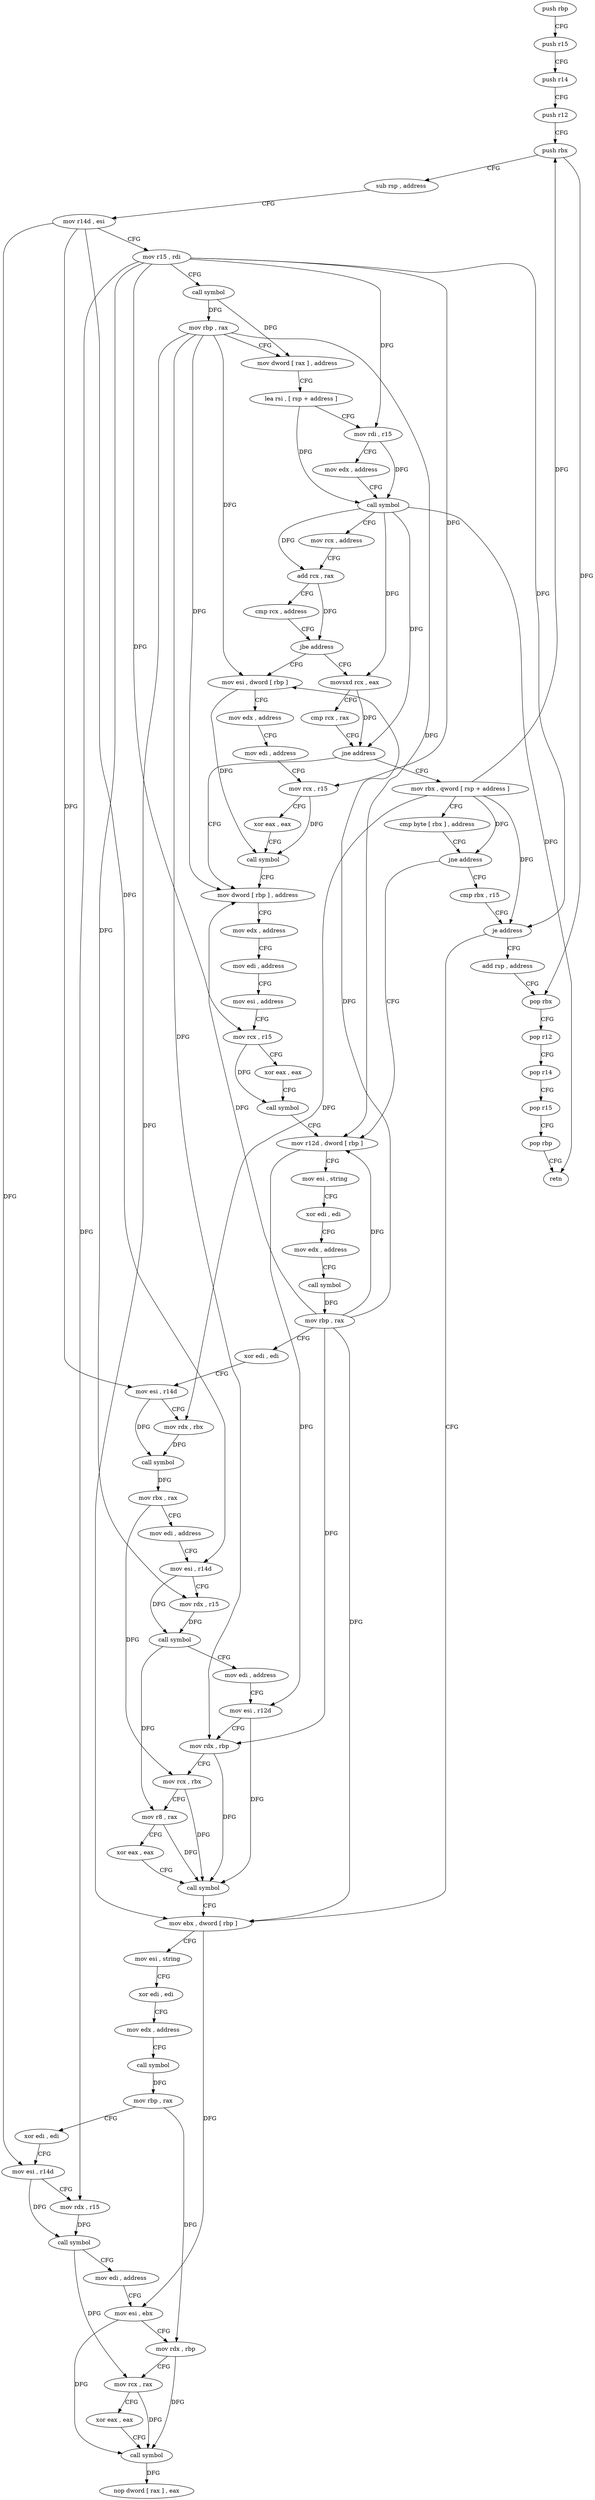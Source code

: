 digraph "func" {
"4266752" [label = "push rbp" ]
"4266753" [label = "push r15" ]
"4266755" [label = "push r14" ]
"4266757" [label = "push r12" ]
"4266759" [label = "push rbx" ]
"4266760" [label = "sub rsp , address" ]
"4266764" [label = "mov r14d , esi" ]
"4266767" [label = "mov r15 , rdi" ]
"4266770" [label = "call symbol" ]
"4266775" [label = "mov rbp , rax" ]
"4266778" [label = "mov dword [ rax ] , address" ]
"4266784" [label = "lea rsi , [ rsp + address ]" ]
"4266789" [label = "mov rdi , r15" ]
"4266792" [label = "mov edx , address" ]
"4266797" [label = "call symbol" ]
"4266802" [label = "mov rcx , address" ]
"4266812" [label = "add rcx , rax" ]
"4266815" [label = "cmp rcx , address" ]
"4266819" [label = "jbe address" ]
"4266861" [label = "mov esi , dword [ rbp ]" ]
"4266821" [label = "movsxd rcx , eax" ]
"4266864" [label = "mov edx , address" ]
"4266869" [label = "mov edi , address" ]
"4266874" [label = "mov rcx , r15" ]
"4266877" [label = "xor eax , eax" ]
"4266879" [label = "call symbol" ]
"4266884" [label = "mov dword [ rbp ] , address" ]
"4266824" [label = "cmp rcx , rax" ]
"4266827" [label = "jne address" ]
"4266829" [label = "mov rbx , qword [ rsp + address ]" ]
"4266891" [label = "mov edx , address" ]
"4266896" [label = "mov edi , address" ]
"4266901" [label = "mov esi , address" ]
"4266906" [label = "mov rcx , r15" ]
"4266909" [label = "xor eax , eax" ]
"4266911" [label = "call symbol" ]
"4266916" [label = "mov r12d , dword [ rbp ]" ]
"4266834" [label = "cmp byte [ rbx ] , address" ]
"4266837" [label = "jne address" ]
"4266839" [label = "cmp rbx , r15" ]
"4266920" [label = "mov esi , string" ]
"4266925" [label = "xor edi , edi" ]
"4266927" [label = "mov edx , address" ]
"4266932" [label = "call symbol" ]
"4266937" [label = "mov rbp , rax" ]
"4266940" [label = "xor edi , edi" ]
"4266942" [label = "mov esi , r14d" ]
"4266945" [label = "mov rdx , rbx" ]
"4266948" [label = "call symbol" ]
"4266953" [label = "mov rbx , rax" ]
"4266956" [label = "mov edi , address" ]
"4266961" [label = "mov esi , r14d" ]
"4266964" [label = "mov rdx , r15" ]
"4266967" [label = "call symbol" ]
"4266972" [label = "mov edi , address" ]
"4266977" [label = "mov esi , r12d" ]
"4266980" [label = "mov rdx , rbp" ]
"4266983" [label = "mov rcx , rbx" ]
"4266986" [label = "mov r8 , rax" ]
"4266989" [label = "xor eax , eax" ]
"4266991" [label = "call symbol" ]
"4266996" [label = "mov ebx , dword [ rbp ]" ]
"4266842" [label = "je address" ]
"4266848" [label = "add rsp , address" ]
"4266999" [label = "mov esi , string" ]
"4267004" [label = "xor edi , edi" ]
"4267006" [label = "mov edx , address" ]
"4267011" [label = "call symbol" ]
"4267016" [label = "mov rbp , rax" ]
"4267019" [label = "xor edi , edi" ]
"4267021" [label = "mov esi , r14d" ]
"4267024" [label = "mov rdx , r15" ]
"4267027" [label = "call symbol" ]
"4267032" [label = "mov edi , address" ]
"4267037" [label = "mov esi , ebx" ]
"4267039" [label = "mov rdx , rbp" ]
"4267042" [label = "mov rcx , rax" ]
"4267045" [label = "xor eax , eax" ]
"4267047" [label = "call symbol" ]
"4267052" [label = "nop dword [ rax ] , eax" ]
"4266852" [label = "pop rbx" ]
"4266853" [label = "pop r12" ]
"4266855" [label = "pop r14" ]
"4266857" [label = "pop r15" ]
"4266859" [label = "pop rbp" ]
"4266860" [label = "retn" ]
"4266752" -> "4266753" [ label = "CFG" ]
"4266753" -> "4266755" [ label = "CFG" ]
"4266755" -> "4266757" [ label = "CFG" ]
"4266757" -> "4266759" [ label = "CFG" ]
"4266759" -> "4266760" [ label = "CFG" ]
"4266759" -> "4266852" [ label = "DFG" ]
"4266760" -> "4266764" [ label = "CFG" ]
"4266764" -> "4266767" [ label = "CFG" ]
"4266764" -> "4266942" [ label = "DFG" ]
"4266764" -> "4266961" [ label = "DFG" ]
"4266764" -> "4267021" [ label = "DFG" ]
"4266767" -> "4266770" [ label = "CFG" ]
"4266767" -> "4266789" [ label = "DFG" ]
"4266767" -> "4266874" [ label = "DFG" ]
"4266767" -> "4266906" [ label = "DFG" ]
"4266767" -> "4266964" [ label = "DFG" ]
"4266767" -> "4266842" [ label = "DFG" ]
"4266767" -> "4267024" [ label = "DFG" ]
"4266770" -> "4266775" [ label = "DFG" ]
"4266770" -> "4266778" [ label = "DFG" ]
"4266775" -> "4266778" [ label = "CFG" ]
"4266775" -> "4266861" [ label = "DFG" ]
"4266775" -> "4266884" [ label = "DFG" ]
"4266775" -> "4266916" [ label = "DFG" ]
"4266775" -> "4266980" [ label = "DFG" ]
"4266775" -> "4266996" [ label = "DFG" ]
"4266778" -> "4266784" [ label = "CFG" ]
"4266784" -> "4266789" [ label = "CFG" ]
"4266784" -> "4266797" [ label = "DFG" ]
"4266789" -> "4266792" [ label = "CFG" ]
"4266789" -> "4266797" [ label = "DFG" ]
"4266792" -> "4266797" [ label = "CFG" ]
"4266797" -> "4266802" [ label = "CFG" ]
"4266797" -> "4266812" [ label = "DFG" ]
"4266797" -> "4266821" [ label = "DFG" ]
"4266797" -> "4266827" [ label = "DFG" ]
"4266797" -> "4266860" [ label = "DFG" ]
"4266802" -> "4266812" [ label = "CFG" ]
"4266812" -> "4266815" [ label = "CFG" ]
"4266812" -> "4266819" [ label = "DFG" ]
"4266815" -> "4266819" [ label = "CFG" ]
"4266819" -> "4266861" [ label = "CFG" ]
"4266819" -> "4266821" [ label = "CFG" ]
"4266861" -> "4266864" [ label = "CFG" ]
"4266861" -> "4266879" [ label = "DFG" ]
"4266821" -> "4266824" [ label = "CFG" ]
"4266821" -> "4266827" [ label = "DFG" ]
"4266864" -> "4266869" [ label = "CFG" ]
"4266869" -> "4266874" [ label = "CFG" ]
"4266874" -> "4266877" [ label = "CFG" ]
"4266874" -> "4266879" [ label = "DFG" ]
"4266877" -> "4266879" [ label = "CFG" ]
"4266879" -> "4266884" [ label = "CFG" ]
"4266884" -> "4266891" [ label = "CFG" ]
"4266824" -> "4266827" [ label = "CFG" ]
"4266827" -> "4266884" [ label = "CFG" ]
"4266827" -> "4266829" [ label = "CFG" ]
"4266829" -> "4266834" [ label = "CFG" ]
"4266829" -> "4266759" [ label = "DFG" ]
"4266829" -> "4266837" [ label = "DFG" ]
"4266829" -> "4266945" [ label = "DFG" ]
"4266829" -> "4266842" [ label = "DFG" ]
"4266891" -> "4266896" [ label = "CFG" ]
"4266896" -> "4266901" [ label = "CFG" ]
"4266901" -> "4266906" [ label = "CFG" ]
"4266906" -> "4266909" [ label = "CFG" ]
"4266906" -> "4266911" [ label = "DFG" ]
"4266909" -> "4266911" [ label = "CFG" ]
"4266911" -> "4266916" [ label = "CFG" ]
"4266916" -> "4266920" [ label = "CFG" ]
"4266916" -> "4266977" [ label = "DFG" ]
"4266834" -> "4266837" [ label = "CFG" ]
"4266837" -> "4266916" [ label = "CFG" ]
"4266837" -> "4266839" [ label = "CFG" ]
"4266839" -> "4266842" [ label = "CFG" ]
"4266920" -> "4266925" [ label = "CFG" ]
"4266925" -> "4266927" [ label = "CFG" ]
"4266927" -> "4266932" [ label = "CFG" ]
"4266932" -> "4266937" [ label = "DFG" ]
"4266937" -> "4266940" [ label = "CFG" ]
"4266937" -> "4266861" [ label = "DFG" ]
"4266937" -> "4266884" [ label = "DFG" ]
"4266937" -> "4266916" [ label = "DFG" ]
"4266937" -> "4266980" [ label = "DFG" ]
"4266937" -> "4266996" [ label = "DFG" ]
"4266940" -> "4266942" [ label = "CFG" ]
"4266942" -> "4266945" [ label = "CFG" ]
"4266942" -> "4266948" [ label = "DFG" ]
"4266945" -> "4266948" [ label = "DFG" ]
"4266948" -> "4266953" [ label = "DFG" ]
"4266953" -> "4266956" [ label = "CFG" ]
"4266953" -> "4266983" [ label = "DFG" ]
"4266956" -> "4266961" [ label = "CFG" ]
"4266961" -> "4266964" [ label = "CFG" ]
"4266961" -> "4266967" [ label = "DFG" ]
"4266964" -> "4266967" [ label = "DFG" ]
"4266967" -> "4266972" [ label = "CFG" ]
"4266967" -> "4266986" [ label = "DFG" ]
"4266972" -> "4266977" [ label = "CFG" ]
"4266977" -> "4266980" [ label = "CFG" ]
"4266977" -> "4266991" [ label = "DFG" ]
"4266980" -> "4266983" [ label = "CFG" ]
"4266980" -> "4266991" [ label = "DFG" ]
"4266983" -> "4266986" [ label = "CFG" ]
"4266983" -> "4266991" [ label = "DFG" ]
"4266986" -> "4266989" [ label = "CFG" ]
"4266986" -> "4266991" [ label = "DFG" ]
"4266989" -> "4266991" [ label = "CFG" ]
"4266991" -> "4266996" [ label = "CFG" ]
"4266996" -> "4266999" [ label = "CFG" ]
"4266996" -> "4267037" [ label = "DFG" ]
"4266842" -> "4266996" [ label = "CFG" ]
"4266842" -> "4266848" [ label = "CFG" ]
"4266848" -> "4266852" [ label = "CFG" ]
"4266999" -> "4267004" [ label = "CFG" ]
"4267004" -> "4267006" [ label = "CFG" ]
"4267006" -> "4267011" [ label = "CFG" ]
"4267011" -> "4267016" [ label = "DFG" ]
"4267016" -> "4267019" [ label = "CFG" ]
"4267016" -> "4267039" [ label = "DFG" ]
"4267019" -> "4267021" [ label = "CFG" ]
"4267021" -> "4267024" [ label = "CFG" ]
"4267021" -> "4267027" [ label = "DFG" ]
"4267024" -> "4267027" [ label = "DFG" ]
"4267027" -> "4267032" [ label = "CFG" ]
"4267027" -> "4267042" [ label = "DFG" ]
"4267032" -> "4267037" [ label = "CFG" ]
"4267037" -> "4267039" [ label = "CFG" ]
"4267037" -> "4267047" [ label = "DFG" ]
"4267039" -> "4267042" [ label = "CFG" ]
"4267039" -> "4267047" [ label = "DFG" ]
"4267042" -> "4267045" [ label = "CFG" ]
"4267042" -> "4267047" [ label = "DFG" ]
"4267045" -> "4267047" [ label = "CFG" ]
"4267047" -> "4267052" [ label = "DFG" ]
"4266852" -> "4266853" [ label = "CFG" ]
"4266853" -> "4266855" [ label = "CFG" ]
"4266855" -> "4266857" [ label = "CFG" ]
"4266857" -> "4266859" [ label = "CFG" ]
"4266859" -> "4266860" [ label = "CFG" ]
}
